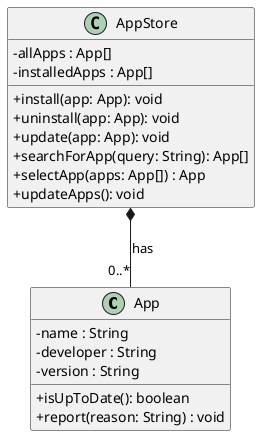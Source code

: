 @startuml

skinparam classAttributeIconSize 0

class App {
    -name : String
    -developer : String
    -version : String
    +isUpToDate(): boolean
    +report(reason: String) : void
}

class AppStore {
    -allApps : App[]
    -installedApps : App[]

    +install(app: App): void
    +uninstall(app: App): void
    +update(app: App): void
    +searchForApp(query: String): App[]
    +selectApp(apps: App[]) : App
    +updateApps(): void
}

AppStore *-- "0..*" App : has

@enduml
